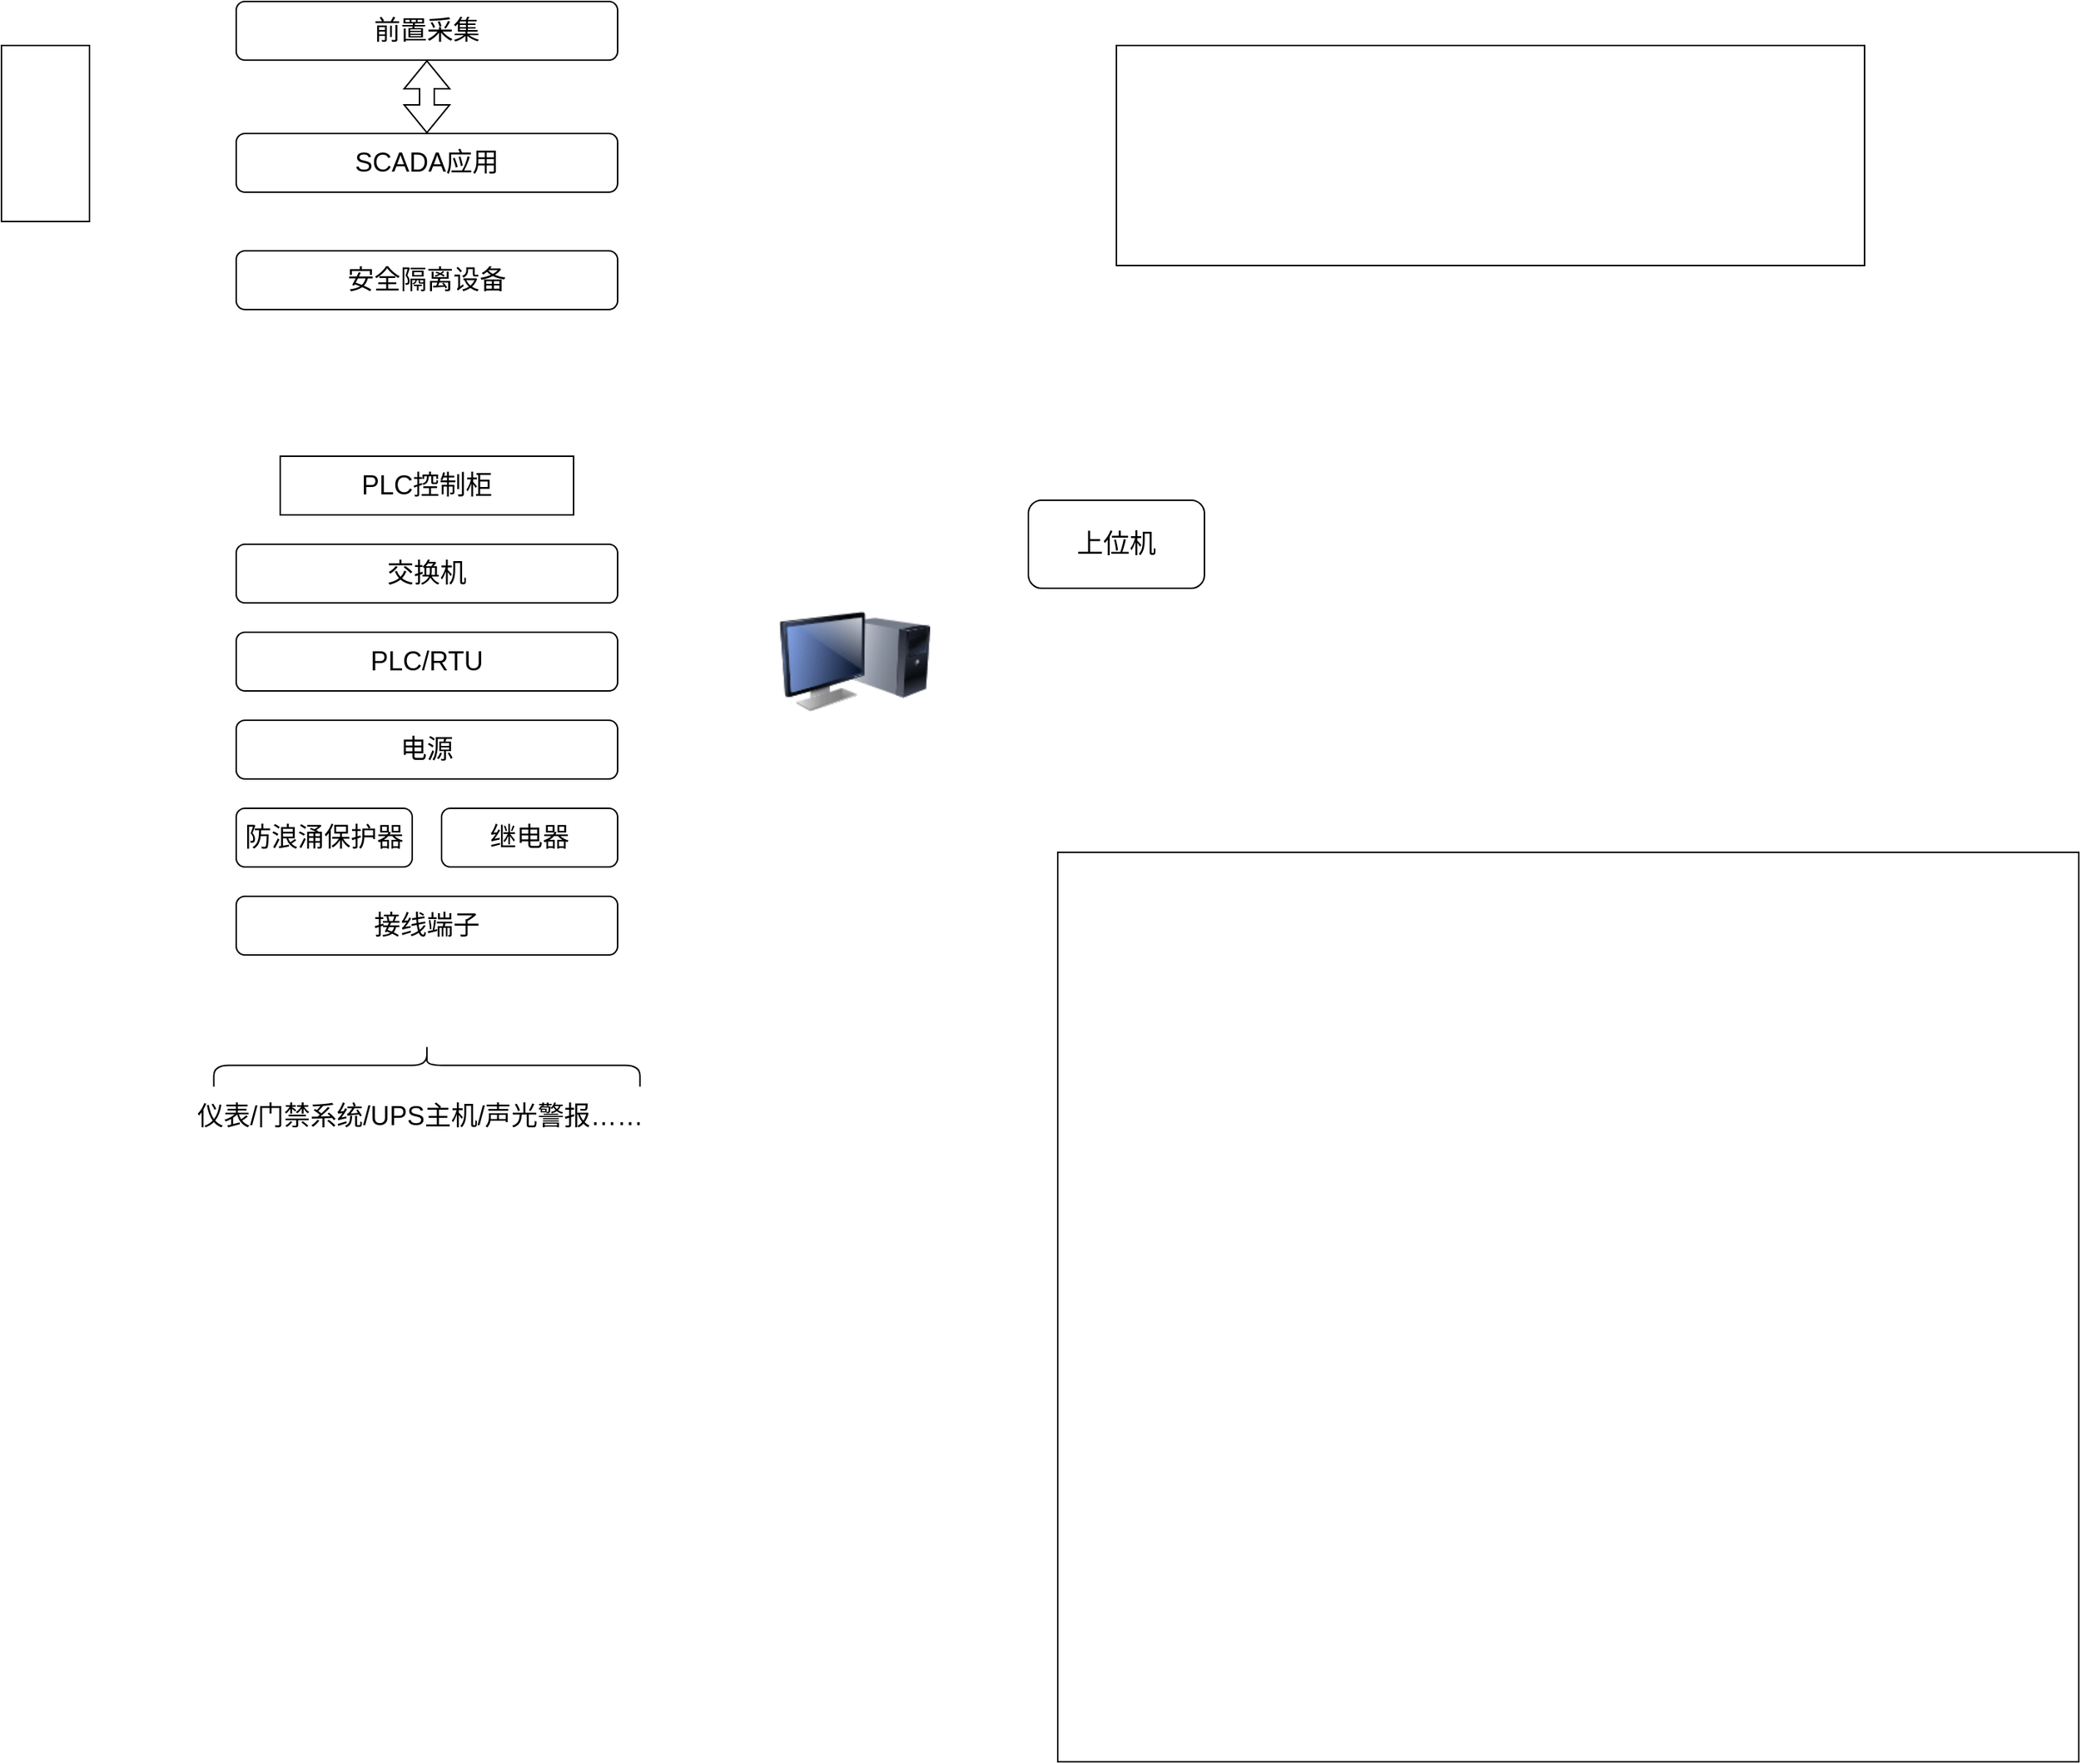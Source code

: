 <mxfile version="24.7.17">
  <diagram name="第 1 页" id="QgNK3eTXXUzqxRTv0S-a">
    <mxGraphModel dx="1148" dy="668" grid="1" gridSize="10" guides="1" tooltips="1" connect="1" arrows="1" fold="1" page="1" pageScale="1" pageWidth="827" pageHeight="1169" math="0" shadow="0">
      <root>
        <mxCell id="0" />
        <mxCell id="1" parent="0" />
        <mxCell id="0Bb9e7Ep8R2SE3kqVJWD-13" value="" style="rounded=0;whiteSpace=wrap;html=1;" vertex="1" parent="1">
          <mxGeometry x="880" y="710" width="696" height="620" as="geometry" />
        </mxCell>
        <mxCell id="0Bb9e7Ep8R2SE3kqVJWD-4" value="" style="rounded=0;whiteSpace=wrap;html=1;" vertex="1" parent="1">
          <mxGeometry x="920" y="160" width="510" height="150" as="geometry" />
        </mxCell>
        <mxCell id="0Bb9e7Ep8R2SE3kqVJWD-1" value="&lt;font style=&quot;font-size: 18px;&quot;&gt;SCADA应用&lt;/font&gt;" style="rounded=1;whiteSpace=wrap;html=1;" vertex="1" parent="1">
          <mxGeometry x="320" y="220" width="260" height="40" as="geometry" />
        </mxCell>
        <mxCell id="0Bb9e7Ep8R2SE3kqVJWD-2" value="&lt;font style=&quot;font-size: 18px;&quot;&gt;前置采集&lt;/font&gt;" style="rounded=1;whiteSpace=wrap;html=1;" vertex="1" parent="1">
          <mxGeometry x="320" y="130" width="260" height="40" as="geometry" />
        </mxCell>
        <mxCell id="0Bb9e7Ep8R2SE3kqVJWD-3" value="&lt;font style=&quot;font-size: 18px;&quot;&gt;安全隔离设备&lt;/font&gt;" style="rounded=1;whiteSpace=wrap;html=1;" vertex="1" parent="1">
          <mxGeometry x="320" y="300" width="260" height="40" as="geometry" />
        </mxCell>
        <mxCell id="0Bb9e7Ep8R2SE3kqVJWD-5" value="&lt;font style=&quot;font-size: 18px;&quot;&gt;PLC控制柜&lt;/font&gt;" style="rounded=0;whiteSpace=wrap;html=1;" vertex="1" parent="1">
          <mxGeometry x="350" y="440" width="200" height="40" as="geometry" />
        </mxCell>
        <mxCell id="0Bb9e7Ep8R2SE3kqVJWD-7" value="&lt;font style=&quot;font-size: 18px;&quot;&gt;交换机&lt;/font&gt;" style="rounded=1;whiteSpace=wrap;html=1;" vertex="1" parent="1">
          <mxGeometry x="320" y="500" width="260" height="40" as="geometry" />
        </mxCell>
        <mxCell id="0Bb9e7Ep8R2SE3kqVJWD-8" value="&lt;span style=&quot;font-size: 18px;&quot;&gt;PLC/RTU&lt;/span&gt;" style="rounded=1;whiteSpace=wrap;html=1;" vertex="1" parent="1">
          <mxGeometry x="320" y="560" width="260" height="40" as="geometry" />
        </mxCell>
        <mxCell id="0Bb9e7Ep8R2SE3kqVJWD-9" value="&lt;span style=&quot;font-size: 18px;&quot;&gt;电源&lt;/span&gt;" style="rounded=1;whiteSpace=wrap;html=1;" vertex="1" parent="1">
          <mxGeometry x="320" y="620" width="260" height="40" as="geometry" />
        </mxCell>
        <mxCell id="0Bb9e7Ep8R2SE3kqVJWD-10" value="&lt;span style=&quot;font-size: 18px;&quot;&gt;防浪涌保护器&lt;/span&gt;" style="rounded=1;whiteSpace=wrap;html=1;" vertex="1" parent="1">
          <mxGeometry x="320" y="680" width="120" height="40" as="geometry" />
        </mxCell>
        <mxCell id="0Bb9e7Ep8R2SE3kqVJWD-11" value="&lt;span style=&quot;font-size: 18px;&quot;&gt;继电器&lt;/span&gt;" style="rounded=1;whiteSpace=wrap;html=1;" vertex="1" parent="1">
          <mxGeometry x="460" y="680" width="120" height="40" as="geometry" />
        </mxCell>
        <mxCell id="0Bb9e7Ep8R2SE3kqVJWD-12" value="&lt;span style=&quot;font-size: 18px;&quot;&gt;接线端子&lt;/span&gt;" style="rounded=1;whiteSpace=wrap;html=1;" vertex="1" parent="1">
          <mxGeometry x="320" y="740" width="260" height="40" as="geometry" />
        </mxCell>
        <mxCell id="0Bb9e7Ep8R2SE3kqVJWD-14" value="&lt;span style=&quot;font-size: 18px;&quot;&gt;上位机&lt;/span&gt;" style="rounded=1;whiteSpace=wrap;html=1;" vertex="1" parent="1">
          <mxGeometry x="860" y="470" width="120" height="60" as="geometry" />
        </mxCell>
        <mxCell id="0Bb9e7Ep8R2SE3kqVJWD-20" value="" style="shape=flexArrow;endArrow=classic;startArrow=classic;html=1;rounded=0;entryX=0.5;entryY=1;entryDx=0;entryDy=0;" edge="1" parent="1" target="0Bb9e7Ep8R2SE3kqVJWD-2">
          <mxGeometry width="100" height="100" relative="1" as="geometry">
            <mxPoint x="450" y="220" as="sourcePoint" />
            <mxPoint x="450" y="180" as="targetPoint" />
          </mxGeometry>
        </mxCell>
        <mxCell id="0Bb9e7Ep8R2SE3kqVJWD-21" value="" style="shape=curlyBracket;whiteSpace=wrap;html=1;rounded=1;flipH=1;labelPosition=right;verticalLabelPosition=middle;align=left;verticalAlign=middle;rotation=-90;" vertex="1" parent="1">
          <mxGeometry x="435.5" y="710" width="29" height="290.5" as="geometry" />
        </mxCell>
        <mxCell id="0Bb9e7Ep8R2SE3kqVJWD-22" value="" style="image;html=1;image=img/lib/clip_art/computers/Monitor_Tower_128x128.png" vertex="1" parent="1">
          <mxGeometry x="690" y="537.5" width="103" height="85" as="geometry" />
        </mxCell>
        <mxCell id="0Bb9e7Ep8R2SE3kqVJWD-23" value="&lt;font style=&quot;font-size: 18px;&quot;&gt;仪表/门禁系统/UPS主机/声光警报……&lt;/font&gt;" style="text;html=1;align=center;verticalAlign=middle;resizable=0;points=[];autosize=1;strokeColor=none;fillColor=none;" vertex="1" parent="1">
          <mxGeometry x="280" y="870" width="330" height="40" as="geometry" />
        </mxCell>
        <mxCell id="0Bb9e7Ep8R2SE3kqVJWD-24" value="" style="rounded=0;whiteSpace=wrap;html=1;" vertex="1" parent="1">
          <mxGeometry x="160" y="160" width="60" height="120" as="geometry" />
        </mxCell>
      </root>
    </mxGraphModel>
  </diagram>
</mxfile>

